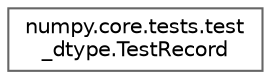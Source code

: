 digraph "Graphical Class Hierarchy"
{
 // LATEX_PDF_SIZE
  bgcolor="transparent";
  edge [fontname=Helvetica,fontsize=10,labelfontname=Helvetica,labelfontsize=10];
  node [fontname=Helvetica,fontsize=10,shape=box,height=0.2,width=0.4];
  rankdir="LR";
  Node0 [id="Node000000",label="numpy.core.tests.test\l_dtype.TestRecord",height=0.2,width=0.4,color="grey40", fillcolor="white", style="filled",URL="$d3/d4d/classnumpy_1_1core_1_1tests_1_1test__dtype_1_1TestRecord.html",tooltip=" "];
}
